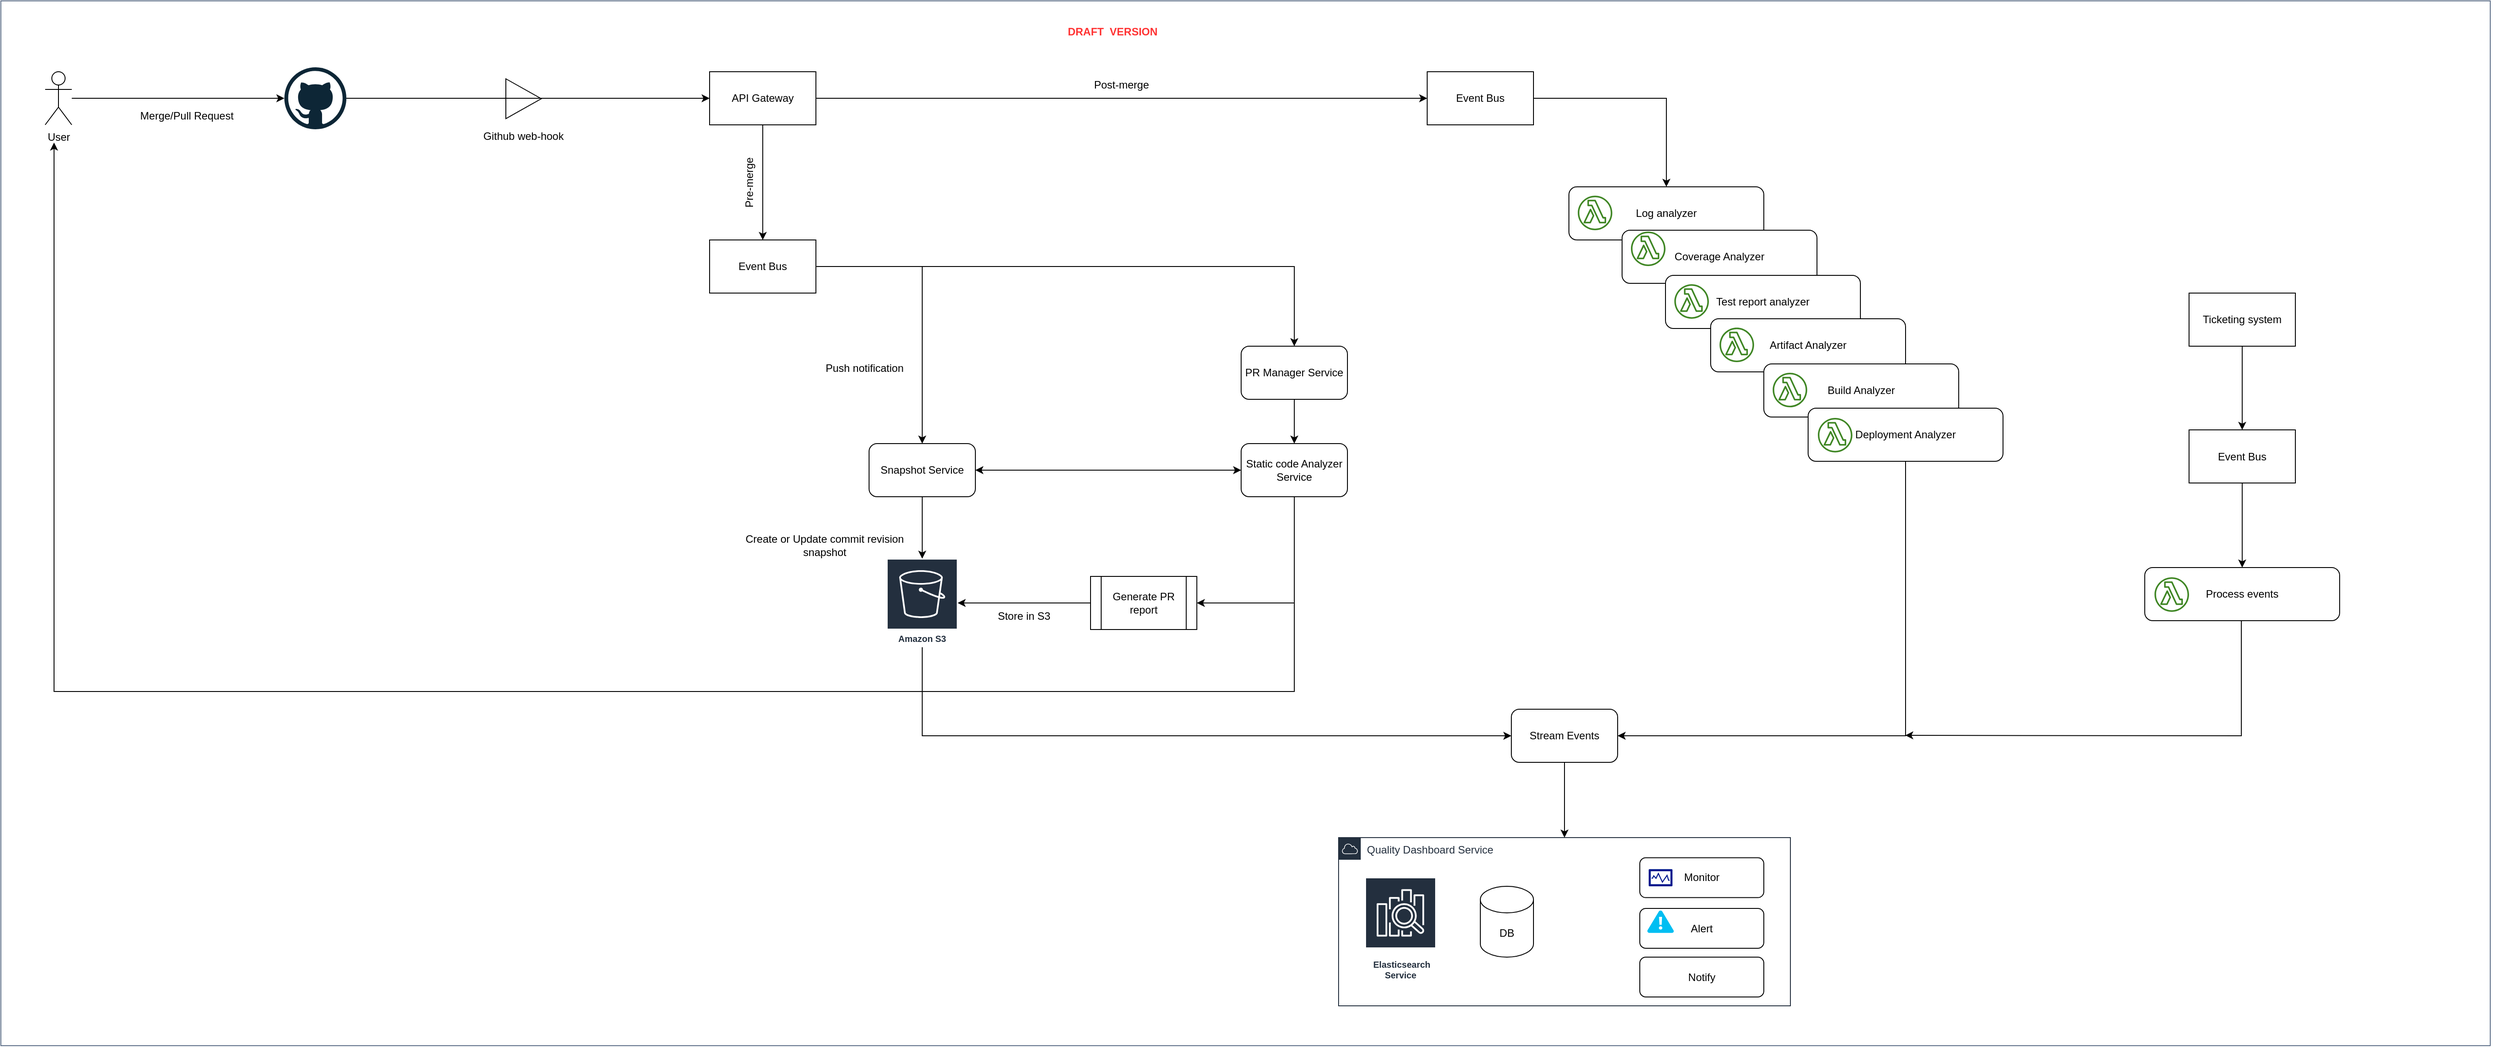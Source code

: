 <mxfile version="16.2.4" type="github">
  <diagram id="_DK03GbpNIv0gi9T_E4w" name="Page-1">
    <mxGraphModel dx="3796" dy="1076" grid="1" gridSize="10" guides="1" tooltips="1" connect="1" arrows="1" fold="1" page="1" pageScale="1" pageWidth="850" pageHeight="1100" math="0" shadow="0">
      <root>
        <mxCell id="0" />
        <mxCell id="1" parent="0" />
        <mxCell id="ZVmLWIIbA3r1RL0WZa9F-73" value="" style="group" vertex="1" connectable="0" parent="1">
          <mxGeometry x="-110" y="130" width="2810" height="1180" as="geometry" />
        </mxCell>
        <mxCell id="ZVmLWIIbA3r1RL0WZa9F-1" value="" style="fillColor=none;strokeColor=#5A6C86;verticalAlign=top;fontStyle=0;fontColor=#5A6C86;" vertex="1" parent="ZVmLWIIbA3r1RL0WZa9F-73">
          <mxGeometry x="-10" width="2810" height="1180" as="geometry" />
        </mxCell>
        <mxCell id="ZVmLWIIbA3r1RL0WZa9F-50" value="DB" style="shape=cylinder3;whiteSpace=wrap;html=1;boundedLbl=1;backgroundOutline=1;size=15;" vertex="1" parent="ZVmLWIIbA3r1RL0WZa9F-73">
          <mxGeometry x="1660" y="1000" width="60" height="80" as="geometry" />
        </mxCell>
        <mxCell id="ZVmLWIIbA3r1RL0WZa9F-51" value="&amp;nbsp;Elasticsearch Service" style="sketch=0;outlineConnect=0;fontColor=#232F3E;gradientColor=none;strokeColor=#ffffff;fillColor=#232F3E;dashed=0;verticalLabelPosition=middle;verticalAlign=bottom;align=center;html=1;whiteSpace=wrap;fontSize=10;fontStyle=1;spacing=3;shape=mxgraph.aws4.productIcon;prIcon=mxgraph.aws4.elasticsearch_service;" vertex="1" parent="ZVmLWIIbA3r1RL0WZa9F-73">
          <mxGeometry x="1530" y="990" width="80" height="120" as="geometry" />
        </mxCell>
        <mxCell id="ZVmLWIIbA3r1RL0WZa9F-67" value="Quality Dashboard Service" style="points=[[0,0],[0.25,0],[0.5,0],[0.75,0],[1,0],[1,0.25],[1,0.5],[1,0.75],[1,1],[0.75,1],[0.5,1],[0.25,1],[0,1],[0,0.75],[0,0.5],[0,0.25]];outlineConnect=0;gradientColor=none;html=1;whiteSpace=wrap;fontSize=12;fontStyle=0;container=1;pointerEvents=0;collapsible=0;recursiveResize=0;shape=mxgraph.aws4.group;grIcon=mxgraph.aws4.group_aws_cloud;strokeColor=#232F3E;fillColor=none;verticalAlign=top;align=left;spacingLeft=30;fontColor=#232F3E;dashed=0;" vertex="1" parent="ZVmLWIIbA3r1RL0WZa9F-73">
          <mxGeometry x="1500" y="945" width="510" height="190" as="geometry" />
        </mxCell>
        <mxCell id="ZVmLWIIbA3r1RL0WZa9F-74" value="" style="endArrow=classic;html=1;rounded=0;entryX=0.5;entryY=0;entryDx=0;entryDy=0;exitX=0.5;exitY=1;exitDx=0;exitDy=0;" edge="1" parent="ZVmLWIIbA3r1RL0WZa9F-73" source="ZVmLWIIbA3r1RL0WZa9F-71" target="ZVmLWIIbA3r1RL0WZa9F-67">
          <mxGeometry width="50" height="50" relative="1" as="geometry">
            <mxPoint x="1790" y="860" as="sourcePoint" />
            <mxPoint x="1710" y="720" as="targetPoint" />
          </mxGeometry>
        </mxCell>
        <mxCell id="ZVmLWIIbA3r1RL0WZa9F-75" value="" style="endArrow=classic;html=1;rounded=0;exitX=0.9;exitY=0.593;exitDx=0;exitDy=0;exitPerimeter=0;entryX=0.765;entryY=0.703;entryDx=0;entryDy=0;entryPerimeter=0;" edge="1" parent="ZVmLWIIbA3r1RL0WZa9F-73" source="ZVmLWIIbA3r1RL0WZa9F-1" target="ZVmLWIIbA3r1RL0WZa9F-1">
          <mxGeometry width="50" height="50" relative="1" as="geometry">
            <mxPoint x="1660" y="770" as="sourcePoint" />
            <mxPoint x="1710" y="720" as="targetPoint" />
            <Array as="points">
              <mxPoint x="2519" y="830" />
            </Array>
          </mxGeometry>
        </mxCell>
        <mxCell id="ZVmLWIIbA3r1RL0WZa9F-76" value="Monitor" style="rounded=1;whiteSpace=wrap;html=1;" vertex="1" parent="ZVmLWIIbA3r1RL0WZa9F-73">
          <mxGeometry x="1840" y="967.8" width="140" height="45" as="geometry" />
        </mxCell>
        <mxCell id="ZVmLWIIbA3r1RL0WZa9F-77" style="edgeStyle=orthogonalEdgeStyle;rounded=0;orthogonalLoop=1;jettySize=auto;html=1;exitX=0.5;exitY=1;exitDx=0;exitDy=0;" edge="1" parent="ZVmLWIIbA3r1RL0WZa9F-73" source="ZVmLWIIbA3r1RL0WZa9F-76" target="ZVmLWIIbA3r1RL0WZa9F-76">
          <mxGeometry relative="1" as="geometry" />
        </mxCell>
        <mxCell id="ZVmLWIIbA3r1RL0WZa9F-68" value="" style="sketch=0;aspect=fixed;pointerEvents=1;shadow=0;dashed=0;html=1;strokeColor=none;labelPosition=center;verticalLabelPosition=bottom;verticalAlign=top;align=center;fillColor=#00188D;shape=mxgraph.mscae.enterprise.performance_monitor" vertex="1" parent="ZVmLWIIbA3r1RL0WZa9F-73">
          <mxGeometry x="1850" y="980.6" width="26.94" height="19.4" as="geometry" />
        </mxCell>
        <mxCell id="ZVmLWIIbA3r1RL0WZa9F-81" value="Alert" style="rounded=1;whiteSpace=wrap;html=1;" vertex="1" parent="ZVmLWIIbA3r1RL0WZa9F-73">
          <mxGeometry x="1840" y="1025" width="140" height="45" as="geometry" />
        </mxCell>
        <mxCell id="ZVmLWIIbA3r1RL0WZa9F-82" value="" style="verticalLabelPosition=bottom;html=1;verticalAlign=top;align=center;strokeColor=none;fillColor=#00BEF2;shape=mxgraph.azure.azure_alert;" vertex="1" parent="ZVmLWIIbA3r1RL0WZa9F-73">
          <mxGeometry x="1848.47" y="1027.35" width="30" height="25.3" as="geometry" />
        </mxCell>
        <mxCell id="ZVmLWIIbA3r1RL0WZa9F-94" value="Notify" style="rounded=1;whiteSpace=wrap;html=1;" vertex="1" parent="ZVmLWIIbA3r1RL0WZa9F-73">
          <mxGeometry x="1840" y="1080" width="140" height="45" as="geometry" />
        </mxCell>
        <mxCell id="ZVmLWIIbA3r1RL0WZa9F-71" value="Stream Events" style="rounded=1;whiteSpace=wrap;html=1;" vertex="1" parent="ZVmLWIIbA3r1RL0WZa9F-73">
          <mxGeometry x="1695" y="800" width="120" height="60" as="geometry" />
        </mxCell>
        <mxCell id="ZVmLWIIbA3r1RL0WZa9F-2" value="" style="group" vertex="1" connectable="0" parent="1">
          <mxGeometry x="1650" y="340" width="280" height="109" as="geometry" />
        </mxCell>
        <mxCell id="ZVmLWIIbA3r1RL0WZa9F-3" value="Log analyzer" style="rounded=1;whiteSpace=wrap;html=1;" vertex="1" parent="ZVmLWIIbA3r1RL0WZa9F-2">
          <mxGeometry width="220" height="60" as="geometry" />
        </mxCell>
        <mxCell id="ZVmLWIIbA3r1RL0WZa9F-4" value="" style="sketch=0;outlineConnect=0;fontColor=#232F3E;gradientColor=none;fillColor=#3F8624;strokeColor=none;dashed=0;verticalLabelPosition=bottom;verticalAlign=top;align=center;html=1;fontSize=12;fontStyle=0;aspect=fixed;pointerEvents=1;shape=mxgraph.aws4.lambda_function;" vertex="1" parent="ZVmLWIIbA3r1RL0WZa9F-2">
          <mxGeometry x="10" y="10" width="39" height="39" as="geometry" />
        </mxCell>
        <mxCell id="ZVmLWIIbA3r1RL0WZa9F-5" value="Coverage Analyzer" style="rounded=1;whiteSpace=wrap;html=1;" vertex="1" parent="ZVmLWIIbA3r1RL0WZa9F-2">
          <mxGeometry x="60" y="49" width="220" height="60" as="geometry" />
        </mxCell>
        <mxCell id="ZVmLWIIbA3r1RL0WZa9F-6" value="" style="group" vertex="1" connectable="0" parent="1">
          <mxGeometry x="420" y="218" width="100" height="80" as="geometry" />
        </mxCell>
        <mxCell id="ZVmLWIIbA3r1RL0WZa9F-7" value="Github web-hook" style="text;html=1;strokeColor=none;fillColor=none;align=center;verticalAlign=middle;whiteSpace=wrap;rounded=0;" vertex="1" parent="ZVmLWIIbA3r1RL0WZa9F-6">
          <mxGeometry y="50" width="100" height="30" as="geometry" />
        </mxCell>
        <mxCell id="ZVmLWIIbA3r1RL0WZa9F-8" value="" style="triangle;whiteSpace=wrap;html=1;" vertex="1" parent="ZVmLWIIbA3r1RL0WZa9F-6">
          <mxGeometry x="30" width="40" height="45" as="geometry" />
        </mxCell>
        <mxCell id="ZVmLWIIbA3r1RL0WZa9F-9" value="" style="dashed=0;outlineConnect=0;html=1;align=center;labelPosition=center;verticalLabelPosition=bottom;verticalAlign=top;shape=mxgraph.weblogos.github" vertex="1" parent="1">
          <mxGeometry x="200" y="205" width="70" height="70" as="geometry" />
        </mxCell>
        <mxCell id="ZVmLWIIbA3r1RL0WZa9F-10" value="User" style="shape=umlActor;verticalLabelPosition=bottom;verticalAlign=top;html=1;outlineConnect=0;" vertex="1" parent="1">
          <mxGeometry x="-70" y="210" width="30" height="60" as="geometry" />
        </mxCell>
        <mxCell id="ZVmLWIIbA3r1RL0WZa9F-11" value="" style="endArrow=classic;html=1;rounded=0;" edge="1" parent="1" source="ZVmLWIIbA3r1RL0WZa9F-9">
          <mxGeometry width="50" height="50" relative="1" as="geometry">
            <mxPoint x="1320" y="570" as="sourcePoint" />
            <mxPoint x="680" y="240" as="targetPoint" />
          </mxGeometry>
        </mxCell>
        <mxCell id="ZVmLWIIbA3r1RL0WZa9F-12" value="" style="endArrow=classic;html=1;rounded=0;" edge="1" parent="1" source="ZVmLWIIbA3r1RL0WZa9F-10" target="ZVmLWIIbA3r1RL0WZa9F-9">
          <mxGeometry width="50" height="50" relative="1" as="geometry">
            <mxPoint x="1320" y="570" as="sourcePoint" />
            <mxPoint x="1370" y="520" as="targetPoint" />
          </mxGeometry>
        </mxCell>
        <mxCell id="ZVmLWIIbA3r1RL0WZa9F-13" value="" style="edgeStyle=orthogonalEdgeStyle;rounded=0;orthogonalLoop=1;jettySize=auto;html=1;exitX=0.5;exitY=1;exitDx=0;exitDy=0;" edge="1" parent="1" source="ZVmLWIIbA3r1RL0WZa9F-17" target="ZVmLWIIbA3r1RL0WZa9F-15">
          <mxGeometry relative="1" as="geometry">
            <mxPoint x="850" y="640" as="sourcePoint" />
          </mxGeometry>
        </mxCell>
        <mxCell id="ZVmLWIIbA3r1RL0WZa9F-14" value="Merge/Pull Request" style="text;html=1;strokeColor=none;fillColor=none;align=center;verticalAlign=middle;whiteSpace=wrap;rounded=0;" vertex="1" parent="1">
          <mxGeometry x="20" y="245" width="140" height="30" as="geometry" />
        </mxCell>
        <mxCell id="ZVmLWIIbA3r1RL0WZa9F-15" value="Amazon S3" style="sketch=0;outlineConnect=0;fontColor=#232F3E;gradientColor=none;strokeColor=#ffffff;fillColor=#232F3E;dashed=0;verticalLabelPosition=middle;verticalAlign=bottom;align=center;html=1;whiteSpace=wrap;fontSize=10;fontStyle=1;spacing=3;shape=mxgraph.aws4.productIcon;prIcon=mxgraph.aws4.s3;" vertex="1" parent="1">
          <mxGeometry x="880" y="760" width="80" height="100" as="geometry" />
        </mxCell>
        <mxCell id="ZVmLWIIbA3r1RL0WZa9F-16" value="" style="edgeStyle=orthogonalEdgeStyle;rounded=0;orthogonalLoop=1;jettySize=auto;html=1;exitX=1;exitY=0.5;exitDx=0;exitDy=0;" edge="1" parent="1" source="ZVmLWIIbA3r1RL0WZa9F-21" target="ZVmLWIIbA3r1RL0WZa9F-17">
          <mxGeometry relative="1" as="geometry">
            <mxPoint x="920" y="490" as="sourcePoint" />
          </mxGeometry>
        </mxCell>
        <mxCell id="ZVmLWIIbA3r1RL0WZa9F-17" value="Snapshot Service" style="rounded=1;whiteSpace=wrap;html=1;" vertex="1" parent="1">
          <mxGeometry x="860" y="630" width="120" height="60" as="geometry" />
        </mxCell>
        <mxCell id="ZVmLWIIbA3r1RL0WZa9F-18" value="Create or Update commit revision snapshot" style="text;html=1;strokeColor=none;fillColor=none;align=center;verticalAlign=middle;whiteSpace=wrap;rounded=0;" vertex="1" parent="1">
          <mxGeometry x="710" y="730" width="200" height="30" as="geometry" />
        </mxCell>
        <mxCell id="ZVmLWIIbA3r1RL0WZa9F-19" value="Push notification" style="text;html=1;strokeColor=none;fillColor=none;align=center;verticalAlign=middle;whiteSpace=wrap;rounded=0;" vertex="1" parent="1">
          <mxGeometry x="800" y="530" width="110" height="30" as="geometry" />
        </mxCell>
        <mxCell id="ZVmLWIIbA3r1RL0WZa9F-20" value="API Gateway" style="rounded=0;whiteSpace=wrap;html=1;" vertex="1" parent="1">
          <mxGeometry x="680" y="210" width="120" height="60" as="geometry" />
        </mxCell>
        <mxCell id="ZVmLWIIbA3r1RL0WZa9F-21" value="Event Bus" style="rounded=0;whiteSpace=wrap;html=1;" vertex="1" parent="1">
          <mxGeometry x="680" y="400" width="120" height="60" as="geometry" />
        </mxCell>
        <mxCell id="ZVmLWIIbA3r1RL0WZa9F-22" value="" style="endArrow=classic;html=1;rounded=0;entryX=0.5;entryY=0;entryDx=0;entryDy=0;exitX=0.5;exitY=1;exitDx=0;exitDy=0;" edge="1" parent="1" source="ZVmLWIIbA3r1RL0WZa9F-20" target="ZVmLWIIbA3r1RL0WZa9F-21">
          <mxGeometry width="50" height="50" relative="1" as="geometry">
            <mxPoint x="1320" y="460" as="sourcePoint" />
            <mxPoint x="1370" y="410" as="targetPoint" />
          </mxGeometry>
        </mxCell>
        <mxCell id="ZVmLWIIbA3r1RL0WZa9F-23" value="" style="endArrow=classic;html=1;rounded=0;entryX=0.5;entryY=0;entryDx=0;entryDy=0;" edge="1" parent="1" target="ZVmLWIIbA3r1RL0WZa9F-28">
          <mxGeometry width="50" height="50" relative="1" as="geometry">
            <mxPoint x="920" y="430" as="sourcePoint" />
            <mxPoint x="1350" y="430" as="targetPoint" />
            <Array as="points">
              <mxPoint x="1340" y="430" />
            </Array>
          </mxGeometry>
        </mxCell>
        <mxCell id="ZVmLWIIbA3r1RL0WZa9F-24" value="Static code Analyzer Service" style="rounded=1;whiteSpace=wrap;html=1;" vertex="1" parent="1">
          <mxGeometry x="1280" y="630" width="120" height="60" as="geometry" />
        </mxCell>
        <mxCell id="ZVmLWIIbA3r1RL0WZa9F-25" value="" style="endArrow=classic;html=1;rounded=0;exitX=0.5;exitY=1;exitDx=0;exitDy=0;entryX=1;entryY=0.5;entryDx=0;entryDy=0;" edge="1" parent="1" source="ZVmLWIIbA3r1RL0WZa9F-24" target="ZVmLWIIbA3r1RL0WZa9F-26">
          <mxGeometry width="50" height="50" relative="1" as="geometry">
            <mxPoint x="1320" y="730" as="sourcePoint" />
            <mxPoint x="1340" y="740" as="targetPoint" />
            <Array as="points">
              <mxPoint x="1340" y="810" />
            </Array>
          </mxGeometry>
        </mxCell>
        <mxCell id="ZVmLWIIbA3r1RL0WZa9F-26" value="Generate PR report" style="shape=process;whiteSpace=wrap;html=1;backgroundOutline=1;" vertex="1" parent="1">
          <mxGeometry x="1110" y="780" width="120" height="60" as="geometry" />
        </mxCell>
        <mxCell id="ZVmLWIIbA3r1RL0WZa9F-27" value="" style="edgeStyle=orthogonalEdgeStyle;rounded=0;orthogonalLoop=1;jettySize=auto;html=1;" edge="1" parent="1" source="ZVmLWIIbA3r1RL0WZa9F-28" target="ZVmLWIIbA3r1RL0WZa9F-24">
          <mxGeometry relative="1" as="geometry" />
        </mxCell>
        <mxCell id="ZVmLWIIbA3r1RL0WZa9F-28" value="PR Manager Service" style="rounded=1;whiteSpace=wrap;html=1;" vertex="1" parent="1">
          <mxGeometry x="1280" y="520" width="120" height="60" as="geometry" />
        </mxCell>
        <mxCell id="ZVmLWIIbA3r1RL0WZa9F-29" value="" style="endArrow=classic;html=1;rounded=0;exitX=0.5;exitY=1;exitDx=0;exitDy=0;" edge="1" parent="1" source="ZVmLWIIbA3r1RL0WZa9F-24">
          <mxGeometry width="50" height="50" relative="1" as="geometry">
            <mxPoint x="1320" y="910" as="sourcePoint" />
            <mxPoint x="-60" y="290" as="targetPoint" />
            <Array as="points">
              <mxPoint x="1340" y="910" />
              <mxPoint x="-60" y="910" />
            </Array>
          </mxGeometry>
        </mxCell>
        <mxCell id="ZVmLWIIbA3r1RL0WZa9F-30" value="Pre-merge" style="text;html=1;strokeColor=none;fillColor=none;align=center;verticalAlign=middle;whiteSpace=wrap;rounded=0;rotation=270;" vertex="1" parent="1">
          <mxGeometry x="670" y="320" width="110" height="30" as="geometry" />
        </mxCell>
        <mxCell id="ZVmLWIIbA3r1RL0WZa9F-31" value="" style="endArrow=classic;html=1;rounded=0;exitX=1;exitY=0.5;exitDx=0;exitDy=0;" edge="1" parent="1" source="ZVmLWIIbA3r1RL0WZa9F-20" target="ZVmLWIIbA3r1RL0WZa9F-32">
          <mxGeometry width="50" height="50" relative="1" as="geometry">
            <mxPoint x="1320" y="520" as="sourcePoint" />
            <mxPoint x="960" y="240" as="targetPoint" />
          </mxGeometry>
        </mxCell>
        <mxCell id="ZVmLWIIbA3r1RL0WZa9F-32" value="Event Bus" style="rounded=0;whiteSpace=wrap;html=1;" vertex="1" parent="1">
          <mxGeometry x="1490" y="210" width="120" height="60" as="geometry" />
        </mxCell>
        <mxCell id="ZVmLWIIbA3r1RL0WZa9F-33" value="Post-merge" style="text;html=1;strokeColor=none;fillColor=none;align=center;verticalAlign=middle;whiteSpace=wrap;rounded=0;" vertex="1" parent="1">
          <mxGeometry x="1050" y="210" width="190" height="30" as="geometry" />
        </mxCell>
        <mxCell id="ZVmLWIIbA3r1RL0WZa9F-34" value="" style="endArrow=classic;startArrow=classic;html=1;rounded=0;exitX=1;exitY=0.5;exitDx=0;exitDy=0;entryX=0;entryY=0.5;entryDx=0;entryDy=0;" edge="1" parent="1" source="ZVmLWIIbA3r1RL0WZa9F-17" target="ZVmLWIIbA3r1RL0WZa9F-24">
          <mxGeometry width="50" height="50" relative="1" as="geometry">
            <mxPoint x="1320" y="510" as="sourcePoint" />
            <mxPoint x="1370" y="460" as="targetPoint" />
          </mxGeometry>
        </mxCell>
        <mxCell id="ZVmLWIIbA3r1RL0WZa9F-35" value="" style="endArrow=classic;html=1;rounded=0;exitX=0;exitY=0.5;exitDx=0;exitDy=0;" edge="1" parent="1" source="ZVmLWIIbA3r1RL0WZa9F-26" target="ZVmLWIIbA3r1RL0WZa9F-15">
          <mxGeometry width="50" height="50" relative="1" as="geometry">
            <mxPoint x="1320" y="510" as="sourcePoint" />
            <mxPoint x="1370" y="460" as="targetPoint" />
          </mxGeometry>
        </mxCell>
        <mxCell id="ZVmLWIIbA3r1RL0WZa9F-36" value="Store in S3" style="text;html=1;strokeColor=none;fillColor=none;align=center;verticalAlign=middle;whiteSpace=wrap;rounded=0;" vertex="1" parent="1">
          <mxGeometry x="990" y="810" width="90" height="30" as="geometry" />
        </mxCell>
        <mxCell id="ZVmLWIIbA3r1RL0WZa9F-37" value="" style="group" vertex="1" connectable="0" parent="1">
          <mxGeometry x="1759" y="440" width="271" height="109" as="geometry" />
        </mxCell>
        <mxCell id="ZVmLWIIbA3r1RL0WZa9F-38" value="Test report analyzer" style="rounded=1;whiteSpace=wrap;html=1;" vertex="1" parent="ZVmLWIIbA3r1RL0WZa9F-37">
          <mxGeometry width="220" height="60" as="geometry" />
        </mxCell>
        <mxCell id="ZVmLWIIbA3r1RL0WZa9F-39" value="" style="sketch=0;outlineConnect=0;fontColor=#232F3E;gradientColor=none;fillColor=#3F8624;strokeColor=none;dashed=0;verticalLabelPosition=bottom;verticalAlign=top;align=center;html=1;fontSize=12;fontStyle=0;aspect=fixed;pointerEvents=1;shape=mxgraph.aws4.lambda_function;" vertex="1" parent="ZVmLWIIbA3r1RL0WZa9F-37">
          <mxGeometry x="10" y="10" width="39" height="39" as="geometry" />
        </mxCell>
        <mxCell id="ZVmLWIIbA3r1RL0WZa9F-40" value="" style="group" vertex="1" connectable="0" parent="ZVmLWIIbA3r1RL0WZa9F-37">
          <mxGeometry x="51" y="49" width="220" height="60" as="geometry" />
        </mxCell>
        <mxCell id="ZVmLWIIbA3r1RL0WZa9F-41" value="Artifact Analyzer" style="rounded=1;whiteSpace=wrap;html=1;" vertex="1" parent="ZVmLWIIbA3r1RL0WZa9F-40">
          <mxGeometry width="220" height="60" as="geometry" />
        </mxCell>
        <mxCell id="ZVmLWIIbA3r1RL0WZa9F-42" value="" style="sketch=0;outlineConnect=0;fontColor=#232F3E;gradientColor=none;fillColor=#3F8624;strokeColor=none;dashed=0;verticalLabelPosition=bottom;verticalAlign=top;align=center;html=1;fontSize=12;fontStyle=0;aspect=fixed;pointerEvents=1;shape=mxgraph.aws4.lambda_function;" vertex="1" parent="ZVmLWIIbA3r1RL0WZa9F-40">
          <mxGeometry x="10" y="10" width="39" height="39" as="geometry" />
        </mxCell>
        <mxCell id="ZVmLWIIbA3r1RL0WZa9F-43" value="" style="endArrow=classic;html=1;rounded=0;entryX=0.5;entryY=0;entryDx=0;entryDy=0;exitX=1;exitY=0.5;exitDx=0;exitDy=0;" edge="1" parent="1" source="ZVmLWIIbA3r1RL0WZa9F-32" target="ZVmLWIIbA3r1RL0WZa9F-3">
          <mxGeometry width="50" height="50" relative="1" as="geometry">
            <mxPoint x="1550" y="370" as="sourcePoint" />
            <mxPoint x="1370" y="450" as="targetPoint" />
            <Array as="points">
              <mxPoint x="1760" y="240" />
            </Array>
          </mxGeometry>
        </mxCell>
        <mxCell id="ZVmLWIIbA3r1RL0WZa9F-44" value="" style="group" vertex="1" connectable="0" parent="1">
          <mxGeometry x="1870" y="540" width="220" height="60" as="geometry" />
        </mxCell>
        <mxCell id="ZVmLWIIbA3r1RL0WZa9F-45" value="Build Analyzer" style="rounded=1;whiteSpace=wrap;html=1;" vertex="1" parent="ZVmLWIIbA3r1RL0WZa9F-44">
          <mxGeometry width="220" height="60" as="geometry" />
        </mxCell>
        <mxCell id="ZVmLWIIbA3r1RL0WZa9F-46" value="" style="sketch=0;outlineConnect=0;fontColor=#232F3E;gradientColor=none;fillColor=#3F8624;strokeColor=none;dashed=0;verticalLabelPosition=bottom;verticalAlign=top;align=center;html=1;fontSize=12;fontStyle=0;aspect=fixed;pointerEvents=1;shape=mxgraph.aws4.lambda_function;" vertex="1" parent="ZVmLWIIbA3r1RL0WZa9F-44">
          <mxGeometry x="10" y="10" width="39" height="39" as="geometry" />
        </mxCell>
        <mxCell id="ZVmLWIIbA3r1RL0WZa9F-47" value="" style="group" vertex="1" connectable="0" parent="1">
          <mxGeometry x="1920" y="590" width="220" height="60" as="geometry" />
        </mxCell>
        <mxCell id="ZVmLWIIbA3r1RL0WZa9F-48" value="Deployment Analyzer" style="rounded=1;whiteSpace=wrap;html=1;" vertex="1" parent="ZVmLWIIbA3r1RL0WZa9F-47">
          <mxGeometry width="220" height="60" as="geometry" />
        </mxCell>
        <mxCell id="ZVmLWIIbA3r1RL0WZa9F-49" value="" style="sketch=0;outlineConnect=0;fontColor=#232F3E;gradientColor=none;fillColor=#3F8624;strokeColor=none;dashed=0;verticalLabelPosition=bottom;verticalAlign=top;align=center;html=1;fontSize=12;fontStyle=0;aspect=fixed;pointerEvents=1;shape=mxgraph.aws4.lambda_function;" vertex="1" parent="ZVmLWIIbA3r1RL0WZa9F-47">
          <mxGeometry x="11" y="11" width="39" height="39" as="geometry" />
        </mxCell>
        <mxCell id="ZVmLWIIbA3r1RL0WZa9F-52" value="" style="endArrow=classic;html=1;rounded=0;entryX=1;entryY=0.5;entryDx=0;entryDy=0;exitX=0.5;exitY=1;exitDx=0;exitDy=0;" edge="1" parent="1" target="ZVmLWIIbA3r1RL0WZa9F-71" source="ZVmLWIIbA3r1RL0WZa9F-48">
          <mxGeometry width="50" height="50" relative="1" as="geometry">
            <mxPoint x="1980" y="650" as="sourcePoint" />
            <mxPoint x="1980" y="750" as="targetPoint" />
            <Array as="points">
              <mxPoint x="2030" y="960" />
            </Array>
          </mxGeometry>
        </mxCell>
        <mxCell id="ZVmLWIIbA3r1RL0WZa9F-54" value="" style="sketch=0;outlineConnect=0;fontColor=#232F3E;gradientColor=none;fillColor=#3F8624;strokeColor=none;dashed=0;verticalLabelPosition=bottom;verticalAlign=top;align=center;html=1;fontSize=12;fontStyle=0;aspect=fixed;pointerEvents=1;shape=mxgraph.aws4.lambda_function;" vertex="1" parent="1">
          <mxGeometry x="1720" y="390.5" width="39" height="39" as="geometry" />
        </mxCell>
        <mxCell id="ZVmLWIIbA3r1RL0WZa9F-55" value="&lt;b&gt;&lt;font color=&quot;#ff3333&quot;&gt;DRAFT&amp;nbsp; VERSION&lt;/font&gt;&lt;/b&gt;" style="text;html=1;strokeColor=none;fillColor=none;align=center;verticalAlign=middle;whiteSpace=wrap;rounded=0;" vertex="1" parent="1">
          <mxGeometry x="1030" y="150" width="210" height="30" as="geometry" />
        </mxCell>
        <mxCell id="ZVmLWIIbA3r1RL0WZa9F-59" value="Ticketing system" style="rounded=0;whiteSpace=wrap;html=1;" vertex="1" parent="1">
          <mxGeometry x="2350" y="460" width="120" height="60" as="geometry" />
        </mxCell>
        <mxCell id="ZVmLWIIbA3r1RL0WZa9F-65" value="" style="edgeStyle=orthogonalEdgeStyle;rounded=0;orthogonalLoop=1;jettySize=auto;html=1;" edge="1" parent="1" source="ZVmLWIIbA3r1RL0WZa9F-60" target="ZVmLWIIbA3r1RL0WZa9F-63">
          <mxGeometry relative="1" as="geometry" />
        </mxCell>
        <mxCell id="ZVmLWIIbA3r1RL0WZa9F-60" value="Event Bus" style="rounded=0;whiteSpace=wrap;html=1;" vertex="1" parent="1">
          <mxGeometry x="2350" y="614.5" width="120" height="60" as="geometry" />
        </mxCell>
        <mxCell id="ZVmLWIIbA3r1RL0WZa9F-61" value="" style="endArrow=classic;html=1;rounded=0;exitX=0.5;exitY=1;exitDx=0;exitDy=0;entryX=0.5;entryY=0;entryDx=0;entryDy=0;" edge="1" parent="1" source="ZVmLWIIbA3r1RL0WZa9F-59" target="ZVmLWIIbA3r1RL0WZa9F-60">
          <mxGeometry width="50" height="50" relative="1" as="geometry">
            <mxPoint x="1550" y="660" as="sourcePoint" />
            <mxPoint x="1600" y="610" as="targetPoint" />
          </mxGeometry>
        </mxCell>
        <mxCell id="ZVmLWIIbA3r1RL0WZa9F-63" value="Process events" style="rounded=1;whiteSpace=wrap;html=1;" vertex="1" parent="1">
          <mxGeometry x="2300" y="770" width="220" height="60" as="geometry" />
        </mxCell>
        <mxCell id="ZVmLWIIbA3r1RL0WZa9F-62" value="" style="group" vertex="1" connectable="0" parent="1">
          <mxGeometry x="2300" y="770" width="220" height="60" as="geometry" />
        </mxCell>
        <mxCell id="ZVmLWIIbA3r1RL0WZa9F-64" value="" style="sketch=0;outlineConnect=0;fontColor=#232F3E;gradientColor=none;fillColor=#3F8624;strokeColor=none;dashed=0;verticalLabelPosition=bottom;verticalAlign=top;align=center;html=1;fontSize=12;fontStyle=0;aspect=fixed;pointerEvents=1;shape=mxgraph.aws4.lambda_function;" vertex="1" parent="ZVmLWIIbA3r1RL0WZa9F-62">
          <mxGeometry x="11" y="11" width="39" height="39" as="geometry" />
        </mxCell>
        <mxCell id="ZVmLWIIbA3r1RL0WZa9F-72" value="" style="endArrow=classic;html=1;rounded=0;entryX=0;entryY=0.5;entryDx=0;entryDy=0;" edge="1" parent="1" source="ZVmLWIIbA3r1RL0WZa9F-15" target="ZVmLWIIbA3r1RL0WZa9F-71">
          <mxGeometry width="50" height="50" relative="1" as="geometry">
            <mxPoint x="1550" y="900" as="sourcePoint" />
            <mxPoint x="1600" y="850" as="targetPoint" />
            <Array as="points">
              <mxPoint x="920" y="960" />
            </Array>
          </mxGeometry>
        </mxCell>
      </root>
    </mxGraphModel>
  </diagram>
</mxfile>
